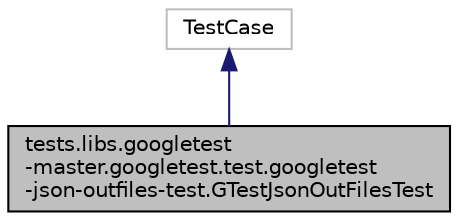 digraph "tests.libs.googletest-master.googletest.test.googletest-json-outfiles-test.GTestJsonOutFilesTest"
{
  edge [fontname="Helvetica",fontsize="10",labelfontname="Helvetica",labelfontsize="10"];
  node [fontname="Helvetica",fontsize="10",shape=record];
  Node0 [label="tests.libs.googletest\l-master.googletest.test.googletest\l-json-outfiles-test.GTestJsonOutFilesTest",height=0.2,width=0.4,color="black", fillcolor="grey75", style="filled", fontcolor="black"];
  Node1 -> Node0 [dir="back",color="midnightblue",fontsize="10",style="solid",fontname="Helvetica"];
  Node1 [label="TestCase",height=0.2,width=0.4,color="grey75", fillcolor="white", style="filled"];
}
